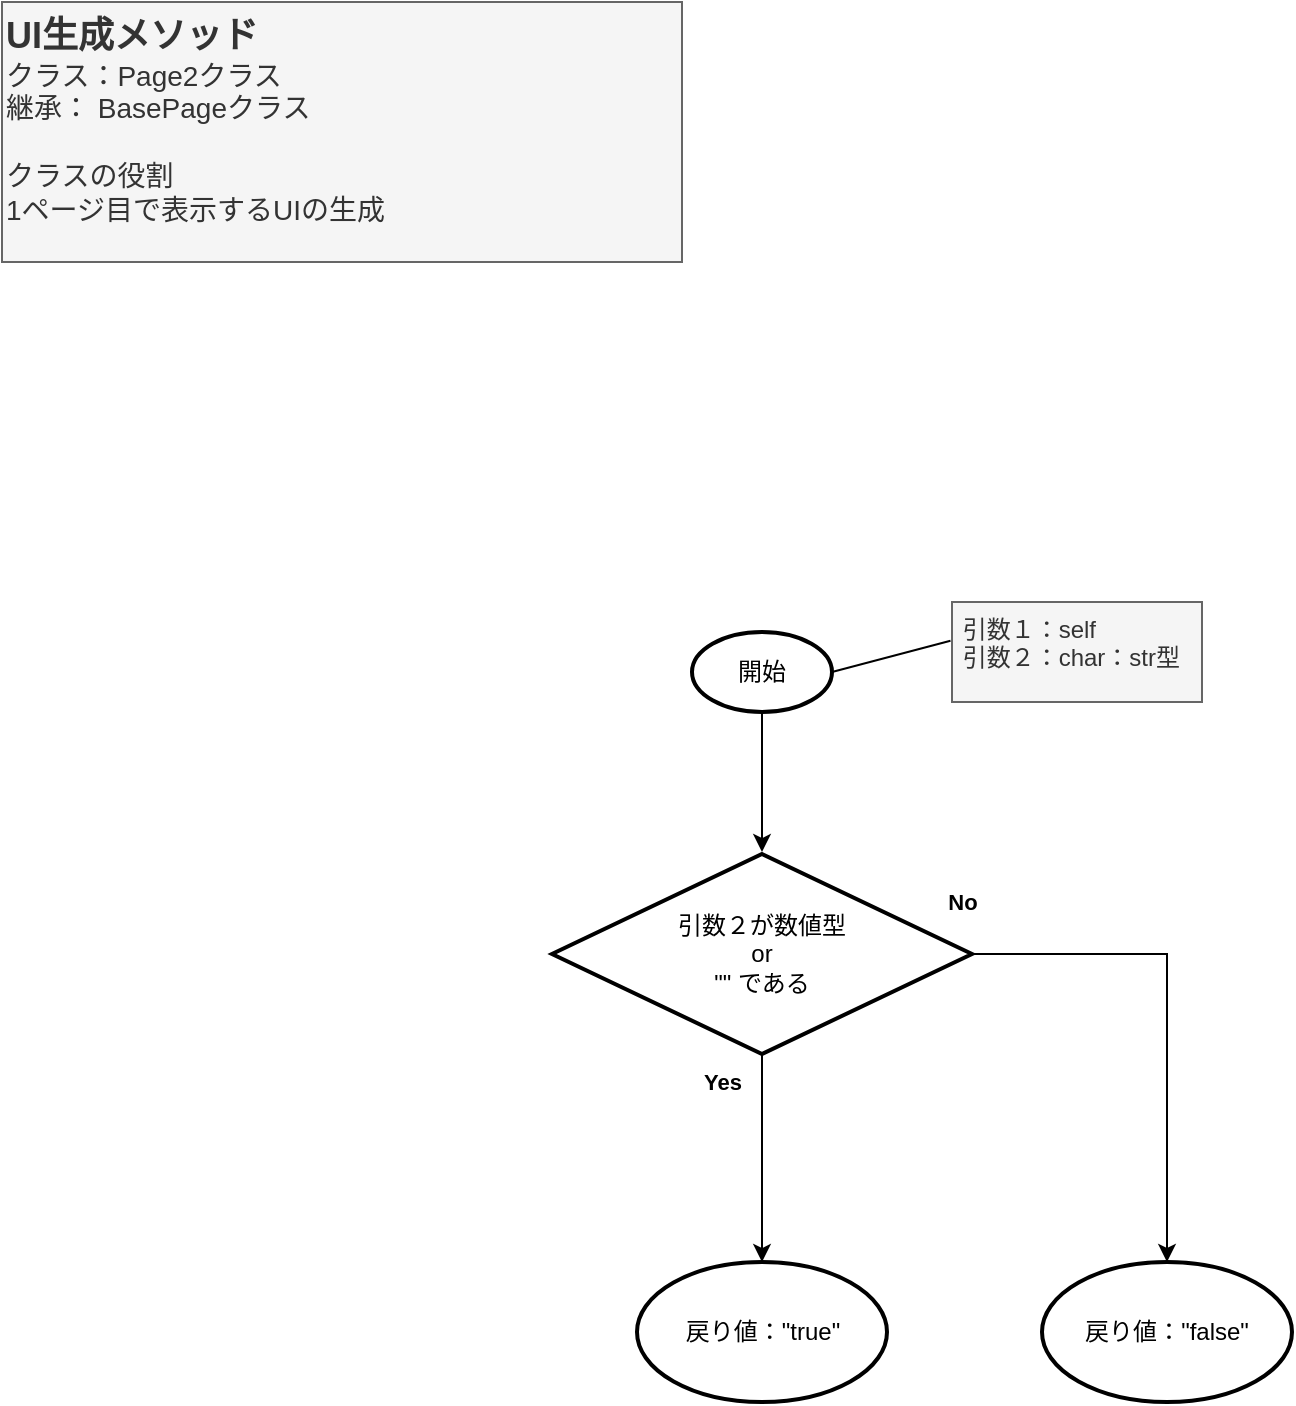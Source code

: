 <mxfile version="24.2.5" type="device">
  <diagram name="validate_numeric_input(Page2クラス)" id="6PPoHQFhHw28MK6fnUtK">
    <mxGraphModel dx="1036" dy="606" grid="1" gridSize="10" guides="1" tooltips="1" connect="1" arrows="1" fold="1" page="1" pageScale="1" pageWidth="827" pageHeight="1169" math="0" shadow="0">
      <root>
        <mxCell id="0R9vyNEBXNv19E7Ag0t7-0" />
        <mxCell id="0R9vyNEBXNv19E7Ag0t7-1" parent="0R9vyNEBXNv19E7Ag0t7-0" />
        <mxCell id="0R9vyNEBXNv19E7Ag0t7-2" value="" style="edgeStyle=orthogonalEdgeStyle;rounded=0;orthogonalLoop=1;jettySize=auto;html=1;" parent="0R9vyNEBXNv19E7Ag0t7-1" source="0R9vyNEBXNv19E7Ag0t7-3" edge="1">
          <mxGeometry relative="1" as="geometry">
            <mxPoint x="400" y="455" as="targetPoint" />
          </mxGeometry>
        </mxCell>
        <mxCell id="0R9vyNEBXNv19E7Ag0t7-3" value="開始" style="strokeWidth=2;html=1;shape=mxgraph.flowchart.start_1;whiteSpace=wrap;" parent="0R9vyNEBXNv19E7Ag0t7-1" vertex="1">
          <mxGeometry x="365" y="345" width="70" height="40" as="geometry" />
        </mxCell>
        <mxCell id="0R9vyNEBXNv19E7Ag0t7-5" value="戻り値：&lt;span style=&quot;background-color: initial;&quot;&gt;&quot;true&quot;&lt;/span&gt;" style="strokeWidth=2;html=1;shape=mxgraph.flowchart.start_1;whiteSpace=wrap;" parent="0R9vyNEBXNv19E7Ag0t7-1" vertex="1">
          <mxGeometry x="337.5" y="660" width="125" height="70" as="geometry" />
        </mxCell>
        <mxCell id="0R9vyNEBXNv19E7Ag0t7-6" style="rounded=0;orthogonalLoop=1;jettySize=auto;html=1;entryX=1;entryY=0.5;entryDx=0;entryDy=0;exitX=-0.006;exitY=0.387;exitDx=0;exitDy=0;exitPerimeter=0;endArrow=none;endFill=0;entryPerimeter=0;" parent="0R9vyNEBXNv19E7Ag0t7-1" source="0R9vyNEBXNv19E7Ag0t7-7" target="0R9vyNEBXNv19E7Ag0t7-3" edge="1">
          <mxGeometry relative="1" as="geometry">
            <mxPoint x="435" y="325" as="targetPoint" />
          </mxGeometry>
        </mxCell>
        <mxCell id="0R9vyNEBXNv19E7Ag0t7-7" value="&amp;nbsp;引数１：self&lt;div&gt;&amp;nbsp;引数２：char：str型&lt;/div&gt;" style="text;html=1;align=left;verticalAlign=top;whiteSpace=wrap;rounded=0;fillColor=#f5f5f5;fontColor=#333333;strokeColor=#666666;" parent="0R9vyNEBXNv19E7Ag0t7-1" vertex="1">
          <mxGeometry x="495" y="330" width="125" height="50" as="geometry" />
        </mxCell>
        <mxCell id="0R9vyNEBXNv19E7Ag0t7-9" value="&lt;b style=&quot;&quot;&gt;&lt;font style=&quot;&quot;&gt;&lt;font style=&quot;font-size: 18px;&quot;&gt;UI生成メソッド&lt;/font&gt;&lt;/font&gt;&lt;/b&gt;&lt;div&gt;&lt;font style=&quot;font-size: 14px;&quot;&gt;クラス：Page2クラス&lt;/font&gt;&lt;/div&gt;&lt;div&gt;&lt;div style=&quot;font-size: 14px;&quot;&gt;&lt;font style=&quot;font-size: 14px;&quot;&gt;継承： BasePageクラス&lt;/font&gt;&lt;/div&gt;&lt;/div&gt;&lt;div style=&quot;font-size: 14px;&quot;&gt;&lt;font style=&quot;font-size: 14px;&quot;&gt;&lt;br&gt;&lt;/font&gt;&lt;/div&gt;&lt;div style=&quot;font-size: 14px;&quot;&gt;&lt;font style=&quot;font-size: 14px;&quot;&gt;クラスの役割&lt;/font&gt;&lt;/div&gt;&lt;div style=&quot;font-size: 14px;&quot;&gt;1ページ目で表示するUIの生成&lt;/div&gt;&lt;div style=&quot;font-size: 14px;&quot;&gt;&lt;br&gt;&lt;/div&gt;" style="text;html=1;align=left;verticalAlign=top;whiteSpace=wrap;rounded=0;fillColor=#f5f5f5;fontColor=#333333;strokeColor=#666666;" parent="0R9vyNEBXNv19E7Ag0t7-1" vertex="1">
          <mxGeometry x="20" y="30" width="340" height="130" as="geometry" />
        </mxCell>
        <mxCell id="3hcBZ_WNo3sHuoL4o86D-1" value="" style="edgeStyle=orthogonalEdgeStyle;rounded=0;orthogonalLoop=1;jettySize=auto;html=1;" parent="0R9vyNEBXNv19E7Ag0t7-1" source="3hcBZ_WNo3sHuoL4o86D-0" target="0R9vyNEBXNv19E7Ag0t7-5" edge="1">
          <mxGeometry relative="1" as="geometry" />
        </mxCell>
        <mxCell id="3hcBZ_WNo3sHuoL4o86D-4" value="&lt;b&gt;Yes&lt;/b&gt;" style="edgeLabel;html=1;align=center;verticalAlign=middle;resizable=0;points=[];" parent="3hcBZ_WNo3sHuoL4o86D-1" vertex="1" connectable="0">
          <mxGeometry x="-0.158" y="6" relative="1" as="geometry">
            <mxPoint x="-26" y="-30" as="offset" />
          </mxGeometry>
        </mxCell>
        <mxCell id="3hcBZ_WNo3sHuoL4o86D-0" value="引数２が数値型&lt;br&gt;or&lt;div&gt;&quot;&quot; である&lt;/div&gt;" style="strokeWidth=2;html=1;shape=mxgraph.flowchart.decision;whiteSpace=wrap;" parent="0R9vyNEBXNv19E7Ag0t7-1" vertex="1">
          <mxGeometry x="295" y="456" width="210" height="100" as="geometry" />
        </mxCell>
        <mxCell id="3hcBZ_WNo3sHuoL4o86D-2" value="戻り値：&lt;span style=&quot;background-color: initial;&quot;&gt;&quot;false&quot;&lt;/span&gt;" style="strokeWidth=2;html=1;shape=mxgraph.flowchart.start_1;whiteSpace=wrap;" parent="0R9vyNEBXNv19E7Ag0t7-1" vertex="1">
          <mxGeometry x="540" y="660" width="125" height="70" as="geometry" />
        </mxCell>
        <mxCell id="3hcBZ_WNo3sHuoL4o86D-3" value="&lt;b&gt;No&lt;/b&gt;" style="edgeStyle=orthogonalEdgeStyle;rounded=0;orthogonalLoop=1;jettySize=auto;html=1;entryX=0.5;entryY=0;entryDx=0;entryDy=0;entryPerimeter=0;" parent="0R9vyNEBXNv19E7Ag0t7-1" source="3hcBZ_WNo3sHuoL4o86D-0" target="3hcBZ_WNo3sHuoL4o86D-2" edge="1">
          <mxGeometry x="-1" y="26" relative="1" as="geometry">
            <mxPoint x="-5" as="offset" />
          </mxGeometry>
        </mxCell>
      </root>
    </mxGraphModel>
  </diagram>
</mxfile>

